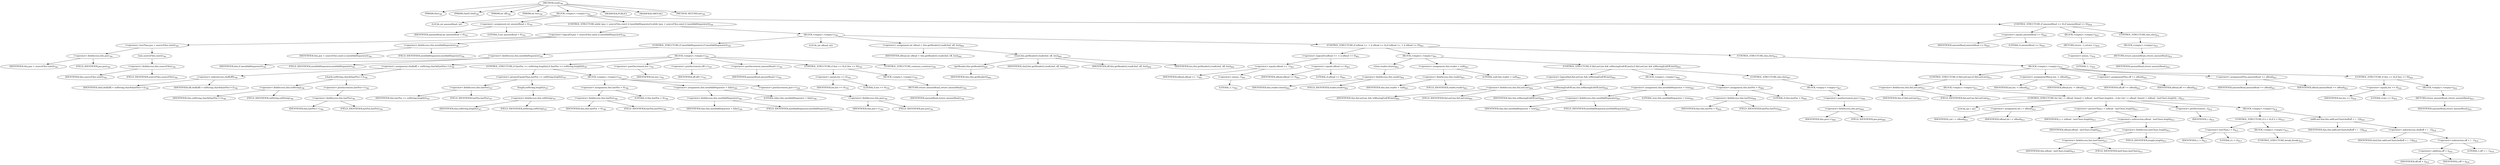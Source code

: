 digraph "read" {  
"1766" [label = <(METHOD,read)<SUB>780</SUB>> ]
"97" [label = <(PARAM,this)<SUB>780</SUB>> ]
"1767" [label = <(PARAM,char[] cbuf)<SUB>780</SUB>> ]
"1768" [label = <(PARAM,int off)<SUB>780</SUB>> ]
"1769" [label = <(PARAM,int len)<SUB>780</SUB>> ]
"1770" [label = <(BLOCK,&lt;empty&gt;,&lt;empty&gt;)<SUB>781</SUB>> ]
"1771" [label = <(LOCAL,int amountRead: int)> ]
"1772" [label = <(&lt;operator&gt;.assignment,int amountRead = 0)<SUB>783</SUB>> ]
"1773" [label = <(IDENTIFIER,amountRead,int amountRead = 0)<SUB>783</SUB>> ]
"1774" [label = <(LITERAL,0,int amountRead = 0)<SUB>783</SUB>> ]
"1775" [label = <(CONTROL_STRUCTURE,while (pos &lt; sourceFiles.size() || (needAddSeparator)),while (pos &lt; sourceFiles.size() || (needAddSeparator)))<SUB>784</SUB>> ]
"1776" [label = <(&lt;operator&gt;.logicalOr,pos &lt; sourceFiles.size() || (needAddSeparator))<SUB>784</SUB>> ]
"1777" [label = <(&lt;operator&gt;.lessThan,pos &lt; sourceFiles.size())<SUB>784</SUB>> ]
"1778" [label = <(&lt;operator&gt;.fieldAccess,this.pos)<SUB>784</SUB>> ]
"1779" [label = <(IDENTIFIER,this,pos &lt; sourceFiles.size())<SUB>784</SUB>> ]
"1780" [label = <(FIELD_IDENTIFIER,pos,pos)<SUB>784</SUB>> ]
"1781" [label = <(size,sourceFiles.size())<SUB>784</SUB>> ]
"1782" [label = <(&lt;operator&gt;.fieldAccess,this.sourceFiles)<SUB>784</SUB>> ]
"1783" [label = <(IDENTIFIER,this,sourceFiles.size())<SUB>784</SUB>> ]
"1784" [label = <(FIELD_IDENTIFIER,sourceFiles,sourceFiles)<SUB>784</SUB>> ]
"1785" [label = <(&lt;operator&gt;.fieldAccess,this.needAddSeparator)<SUB>784</SUB>> ]
"1786" [label = <(IDENTIFIER,this,pos &lt; sourceFiles.size() || (needAddSeparator))<SUB>784</SUB>> ]
"1787" [label = <(FIELD_IDENTIFIER,needAddSeparator,needAddSeparator)<SUB>784</SUB>> ]
"1788" [label = <(BLOCK,&lt;empty&gt;,&lt;empty&gt;)<SUB>784</SUB>> ]
"1789" [label = <(CONTROL_STRUCTURE,if (needAddSeparator),if (needAddSeparator))<SUB>785</SUB>> ]
"1790" [label = <(&lt;operator&gt;.fieldAccess,this.needAddSeparator)<SUB>785</SUB>> ]
"1791" [label = <(IDENTIFIER,this,if (needAddSeparator))<SUB>785</SUB>> ]
"1792" [label = <(FIELD_IDENTIFIER,needAddSeparator,needAddSeparator)<SUB>785</SUB>> ]
"1793" [label = <(BLOCK,&lt;empty&gt;,&lt;empty&gt;)<SUB>785</SUB>> ]
"1794" [label = <(&lt;operator&gt;.assignment,cbuf[off] = eolString.charAt(lastPos++))<SUB>786</SUB>> ]
"1795" [label = <(&lt;operator&gt;.indexAccess,cbuf[off])<SUB>786</SUB>> ]
"1796" [label = <(IDENTIFIER,cbuf,cbuf[off] = eolString.charAt(lastPos++))<SUB>786</SUB>> ]
"1797" [label = <(IDENTIFIER,off,cbuf[off] = eolString.charAt(lastPos++))<SUB>786</SUB>> ]
"1798" [label = <(charAt,eolString.charAt(lastPos++))<SUB>786</SUB>> ]
"1799" [label = <(&lt;operator&gt;.fieldAccess,this.eolString)<SUB>786</SUB>> ]
"1800" [label = <(IDENTIFIER,this,eolString.charAt(lastPos++))<SUB>786</SUB>> ]
"1801" [label = <(FIELD_IDENTIFIER,eolString,eolString)<SUB>786</SUB>> ]
"1802" [label = <(&lt;operator&gt;.postIncrement,lastPos++)<SUB>786</SUB>> ]
"1803" [label = <(&lt;operator&gt;.fieldAccess,this.lastPos)<SUB>786</SUB>> ]
"1804" [label = <(IDENTIFIER,this,lastPos++)<SUB>786</SUB>> ]
"1805" [label = <(FIELD_IDENTIFIER,lastPos,lastPos)<SUB>786</SUB>> ]
"1806" [label = <(CONTROL_STRUCTURE,if (lastPos &gt;= eolString.length()),if (lastPos &gt;= eolString.length()))<SUB>787</SUB>> ]
"1807" [label = <(&lt;operator&gt;.greaterEqualsThan,lastPos &gt;= eolString.length())<SUB>787</SUB>> ]
"1808" [label = <(&lt;operator&gt;.fieldAccess,this.lastPos)<SUB>787</SUB>> ]
"1809" [label = <(IDENTIFIER,this,lastPos &gt;= eolString.length())<SUB>787</SUB>> ]
"1810" [label = <(FIELD_IDENTIFIER,lastPos,lastPos)<SUB>787</SUB>> ]
"1811" [label = <(length,eolString.length())<SUB>787</SUB>> ]
"1812" [label = <(&lt;operator&gt;.fieldAccess,this.eolString)<SUB>787</SUB>> ]
"1813" [label = <(IDENTIFIER,this,eolString.length())<SUB>787</SUB>> ]
"1814" [label = <(FIELD_IDENTIFIER,eolString,eolString)<SUB>787</SUB>> ]
"1815" [label = <(BLOCK,&lt;empty&gt;,&lt;empty&gt;)<SUB>787</SUB>> ]
"1816" [label = <(&lt;operator&gt;.assignment,this.lastPos = 0)<SUB>788</SUB>> ]
"1817" [label = <(&lt;operator&gt;.fieldAccess,this.lastPos)<SUB>788</SUB>> ]
"1818" [label = <(IDENTIFIER,this,this.lastPos = 0)<SUB>788</SUB>> ]
"1819" [label = <(FIELD_IDENTIFIER,lastPos,lastPos)<SUB>788</SUB>> ]
"1820" [label = <(LITERAL,0,this.lastPos = 0)<SUB>788</SUB>> ]
"1821" [label = <(&lt;operator&gt;.assignment,this.needAddSeparator = false)<SUB>789</SUB>> ]
"1822" [label = <(&lt;operator&gt;.fieldAccess,this.needAddSeparator)<SUB>789</SUB>> ]
"1823" [label = <(IDENTIFIER,this,this.needAddSeparator = false)<SUB>789</SUB>> ]
"1824" [label = <(FIELD_IDENTIFIER,needAddSeparator,needAddSeparator)<SUB>789</SUB>> ]
"1825" [label = <(LITERAL,false,this.needAddSeparator = false)<SUB>789</SUB>> ]
"1826" [label = <(&lt;operator&gt;.postIncrement,pos++)<SUB>790</SUB>> ]
"1827" [label = <(&lt;operator&gt;.fieldAccess,this.pos)<SUB>790</SUB>> ]
"1828" [label = <(IDENTIFIER,this,pos++)<SUB>790</SUB>> ]
"1829" [label = <(FIELD_IDENTIFIER,pos,pos)<SUB>790</SUB>> ]
"1830" [label = <(&lt;operator&gt;.postDecrement,len--)<SUB>792</SUB>> ]
"1831" [label = <(IDENTIFIER,len,len--)<SUB>792</SUB>> ]
"1832" [label = <(&lt;operator&gt;.postIncrement,off++)<SUB>793</SUB>> ]
"1833" [label = <(IDENTIFIER,off,off++)<SUB>793</SUB>> ]
"1834" [label = <(&lt;operator&gt;.postIncrement,amountRead++)<SUB>794</SUB>> ]
"1835" [label = <(IDENTIFIER,amountRead,amountRead++)<SUB>794</SUB>> ]
"1836" [label = <(CONTROL_STRUCTURE,if (len == 0),if (len == 0))<SUB>795</SUB>> ]
"1837" [label = <(&lt;operator&gt;.equals,len == 0)<SUB>795</SUB>> ]
"1838" [label = <(IDENTIFIER,len,len == 0)<SUB>795</SUB>> ]
"1839" [label = <(LITERAL,0,len == 0)<SUB>795</SUB>> ]
"1840" [label = <(BLOCK,&lt;empty&gt;,&lt;empty&gt;)<SUB>795</SUB>> ]
"1841" [label = <(RETURN,return amountRead;,return amountRead;)<SUB>796</SUB>> ]
"1842" [label = <(IDENTIFIER,amountRead,return amountRead;)<SUB>796</SUB>> ]
"1843" [label = <(CONTROL_STRUCTURE,continue;,continue;)<SUB>798</SUB>> ]
"1844" [label = <(LOCAL,int nRead: int)> ]
"1845" [label = <(&lt;operator&gt;.assignment,int nRead = this.getReader().read(cbuf, off, len))<SUB>800</SUB>> ]
"1846" [label = <(IDENTIFIER,nRead,int nRead = this.getReader().read(cbuf, off, len))<SUB>800</SUB>> ]
"1847" [label = <(read,this.getReader().read(cbuf, off, len))<SUB>800</SUB>> ]
"1848" [label = <(getReader,this.getReader())<SUB>800</SUB>> ]
"96" [label = <(IDENTIFIER,this,this.getReader())<SUB>800</SUB>> ]
"1849" [label = <(IDENTIFIER,cbuf,this.getReader().read(cbuf, off, len))<SUB>800</SUB>> ]
"1850" [label = <(IDENTIFIER,off,this.getReader().read(cbuf, off, len))<SUB>800</SUB>> ]
"1851" [label = <(IDENTIFIER,len,this.getReader().read(cbuf, off, len))<SUB>800</SUB>> ]
"1852" [label = <(CONTROL_STRUCTURE,if (nRead == -1 || nRead == 0),if (nRead == -1 || nRead == 0))<SUB>801</SUB>> ]
"1853" [label = <(&lt;operator&gt;.logicalOr,nRead == -1 || nRead == 0)<SUB>801</SUB>> ]
"1854" [label = <(&lt;operator&gt;.equals,nRead == -1)<SUB>801</SUB>> ]
"1855" [label = <(IDENTIFIER,nRead,nRead == -1)<SUB>801</SUB>> ]
"1856" [label = <(&lt;operator&gt;.minus,-1)<SUB>801</SUB>> ]
"1857" [label = <(LITERAL,1,-1)<SUB>801</SUB>> ]
"1858" [label = <(&lt;operator&gt;.equals,nRead == 0)<SUB>801</SUB>> ]
"1859" [label = <(IDENTIFIER,nRead,nRead == 0)<SUB>801</SUB>> ]
"1860" [label = <(LITERAL,0,nRead == 0)<SUB>801</SUB>> ]
"1861" [label = <(BLOCK,&lt;empty&gt;,&lt;empty&gt;)<SUB>801</SUB>> ]
"1862" [label = <(close,reader.close())<SUB>802</SUB>> ]
"1863" [label = <(&lt;operator&gt;.fieldAccess,this.reader)<SUB>802</SUB>> ]
"1864" [label = <(IDENTIFIER,this,reader.close())<SUB>802</SUB>> ]
"1865" [label = <(FIELD_IDENTIFIER,reader,reader)<SUB>802</SUB>> ]
"1866" [label = <(&lt;operator&gt;.assignment,this.reader = null)<SUB>803</SUB>> ]
"1867" [label = <(&lt;operator&gt;.fieldAccess,this.reader)<SUB>803</SUB>> ]
"1868" [label = <(IDENTIFIER,this,this.reader = null)<SUB>803</SUB>> ]
"1869" [label = <(FIELD_IDENTIFIER,reader,reader)<SUB>803</SUB>> ]
"1870" [label = <(LITERAL,null,this.reader = null)<SUB>803</SUB>> ]
"1871" [label = <(CONTROL_STRUCTURE,if (fixLastLine &amp;&amp; isMissingEndOfLine()),if (fixLastLine &amp;&amp; isMissingEndOfLine()))<SUB>804</SUB>> ]
"1872" [label = <(&lt;operator&gt;.logicalAnd,fixLastLine &amp;&amp; isMissingEndOfLine())<SUB>804</SUB>> ]
"1873" [label = <(&lt;operator&gt;.fieldAccess,this.fixLastLine)<SUB>804</SUB>> ]
"1874" [label = <(IDENTIFIER,this,fixLastLine &amp;&amp; isMissingEndOfLine())<SUB>804</SUB>> ]
"1875" [label = <(FIELD_IDENTIFIER,fixLastLine,fixLastLine)<SUB>804</SUB>> ]
"1876" [label = <(isMissingEndOfLine,this.isMissingEndOfLine())<SUB>804</SUB>> ]
"98" [label = <(IDENTIFIER,this,this.isMissingEndOfLine())<SUB>804</SUB>> ]
"1877" [label = <(BLOCK,&lt;empty&gt;,&lt;empty&gt;)<SUB>804</SUB>> ]
"1878" [label = <(&lt;operator&gt;.assignment,this.needAddSeparator = true)<SUB>805</SUB>> ]
"1879" [label = <(&lt;operator&gt;.fieldAccess,this.needAddSeparator)<SUB>805</SUB>> ]
"1880" [label = <(IDENTIFIER,this,this.needAddSeparator = true)<SUB>805</SUB>> ]
"1881" [label = <(FIELD_IDENTIFIER,needAddSeparator,needAddSeparator)<SUB>805</SUB>> ]
"1882" [label = <(LITERAL,true,this.needAddSeparator = true)<SUB>805</SUB>> ]
"1883" [label = <(&lt;operator&gt;.assignment,this.lastPos = 0)<SUB>806</SUB>> ]
"1884" [label = <(&lt;operator&gt;.fieldAccess,this.lastPos)<SUB>806</SUB>> ]
"1885" [label = <(IDENTIFIER,this,this.lastPos = 0)<SUB>806</SUB>> ]
"1886" [label = <(FIELD_IDENTIFIER,lastPos,lastPos)<SUB>806</SUB>> ]
"1887" [label = <(LITERAL,0,this.lastPos = 0)<SUB>806</SUB>> ]
"1888" [label = <(CONTROL_STRUCTURE,else,else)<SUB>807</SUB>> ]
"1889" [label = <(BLOCK,&lt;empty&gt;,&lt;empty&gt;)<SUB>807</SUB>> ]
"1890" [label = <(&lt;operator&gt;.postIncrement,pos++)<SUB>808</SUB>> ]
"1891" [label = <(&lt;operator&gt;.fieldAccess,this.pos)<SUB>808</SUB>> ]
"1892" [label = <(IDENTIFIER,this,pos++)<SUB>808</SUB>> ]
"1893" [label = <(FIELD_IDENTIFIER,pos,pos)<SUB>808</SUB>> ]
"1894" [label = <(CONTROL_STRUCTURE,else,else)<SUB>810</SUB>> ]
"1895" [label = <(BLOCK,&lt;empty&gt;,&lt;empty&gt;)<SUB>810</SUB>> ]
"1896" [label = <(CONTROL_STRUCTURE,if (fixLastLine),if (fixLastLine))<SUB>811</SUB>> ]
"1897" [label = <(&lt;operator&gt;.fieldAccess,this.fixLastLine)<SUB>811</SUB>> ]
"1898" [label = <(IDENTIFIER,this,if (fixLastLine))<SUB>811</SUB>> ]
"1899" [label = <(FIELD_IDENTIFIER,fixLastLine,fixLastLine)<SUB>811</SUB>> ]
"1900" [label = <(BLOCK,&lt;empty&gt;,&lt;empty&gt;)<SUB>811</SUB>> ]
"1901" [label = <(CONTROL_STRUCTURE,for (int i = nRead; Some(i &gt; (nRead - lastChars.length)); --i),for (int i = nRead; Some(i &gt; (nRead - lastChars.length)); --i))<SUB>812</SUB>> ]
"1902" [label = <(LOCAL,int i: int)> ]
"1903" [label = <(&lt;operator&gt;.assignment,int i = nRead)<SUB>812</SUB>> ]
"1904" [label = <(IDENTIFIER,i,int i = nRead)<SUB>812</SUB>> ]
"1905" [label = <(IDENTIFIER,nRead,int i = nRead)<SUB>812</SUB>> ]
"1906" [label = <(&lt;operator&gt;.greaterThan,i &gt; (nRead - lastChars.length))<SUB>813</SUB>> ]
"1907" [label = <(IDENTIFIER,i,i &gt; (nRead - lastChars.length))<SUB>813</SUB>> ]
"1908" [label = <(&lt;operator&gt;.subtraction,nRead - lastChars.length)<SUB>813</SUB>> ]
"1909" [label = <(IDENTIFIER,nRead,nRead - lastChars.length)<SUB>813</SUB>> ]
"1910" [label = <(&lt;operator&gt;.fieldAccess,lastChars.length)<SUB>813</SUB>> ]
"1911" [label = <(&lt;operator&gt;.fieldAccess,this.lastChars)<SUB>813</SUB>> ]
"1912" [label = <(IDENTIFIER,this,nRead - lastChars.length)<SUB>813</SUB>> ]
"1913" [label = <(FIELD_IDENTIFIER,lastChars,lastChars)<SUB>813</SUB>> ]
"1914" [label = <(FIELD_IDENTIFIER,length,length)<SUB>813</SUB>> ]
"1915" [label = <(&lt;operator&gt;.preDecrement,--i)<SUB>814</SUB>> ]
"1916" [label = <(IDENTIFIER,i,--i)<SUB>814</SUB>> ]
"1917" [label = <(BLOCK,&lt;empty&gt;,&lt;empty&gt;)<SUB>814</SUB>> ]
"1918" [label = <(CONTROL_STRUCTURE,if (i &lt; 0),if (i &lt; 0))<SUB>815</SUB>> ]
"1919" [label = <(&lt;operator&gt;.lessThan,i &lt; 0)<SUB>815</SUB>> ]
"1920" [label = <(IDENTIFIER,i,i &lt; 0)<SUB>815</SUB>> ]
"1921" [label = <(LITERAL,0,i &lt; 0)<SUB>815</SUB>> ]
"1922" [label = <(BLOCK,&lt;empty&gt;,&lt;empty&gt;)<SUB>815</SUB>> ]
"1923" [label = <(CONTROL_STRUCTURE,break;,break;)<SUB>816</SUB>> ]
"1924" [label = <(addLastChar,this.addLastChar(cbuf[off + i - 1]))<SUB>818</SUB>> ]
"99" [label = <(IDENTIFIER,this,this.addLastChar(cbuf[off + i - 1]))<SUB>818</SUB>> ]
"1925" [label = <(&lt;operator&gt;.indexAccess,cbuf[off + i - 1])<SUB>818</SUB>> ]
"1926" [label = <(IDENTIFIER,cbuf,this.addLastChar(cbuf[off + i - 1]))<SUB>818</SUB>> ]
"1927" [label = <(&lt;operator&gt;.subtraction,off + i - 1)<SUB>818</SUB>> ]
"1928" [label = <(&lt;operator&gt;.addition,off + i)<SUB>818</SUB>> ]
"1929" [label = <(IDENTIFIER,off,off + i)<SUB>818</SUB>> ]
"1930" [label = <(IDENTIFIER,i,off + i)<SUB>818</SUB>> ]
"1931" [label = <(LITERAL,1,off + i - 1)<SUB>818</SUB>> ]
"1932" [label = <(&lt;operator&gt;.assignmentMinus,len -= nRead)<SUB>821</SUB>> ]
"1933" [label = <(IDENTIFIER,len,len -= nRead)<SUB>821</SUB>> ]
"1934" [label = <(IDENTIFIER,nRead,len -= nRead)<SUB>821</SUB>> ]
"1935" [label = <(&lt;operator&gt;.assignmentPlus,off += nRead)<SUB>822</SUB>> ]
"1936" [label = <(IDENTIFIER,off,off += nRead)<SUB>822</SUB>> ]
"1937" [label = <(IDENTIFIER,nRead,off += nRead)<SUB>822</SUB>> ]
"1938" [label = <(&lt;operator&gt;.assignmentPlus,amountRead += nRead)<SUB>823</SUB>> ]
"1939" [label = <(IDENTIFIER,amountRead,amountRead += nRead)<SUB>823</SUB>> ]
"1940" [label = <(IDENTIFIER,nRead,amountRead += nRead)<SUB>823</SUB>> ]
"1941" [label = <(CONTROL_STRUCTURE,if (len == 0),if (len == 0))<SUB>824</SUB>> ]
"1942" [label = <(&lt;operator&gt;.equals,len == 0)<SUB>824</SUB>> ]
"1943" [label = <(IDENTIFIER,len,len == 0)<SUB>824</SUB>> ]
"1944" [label = <(LITERAL,0,len == 0)<SUB>824</SUB>> ]
"1945" [label = <(BLOCK,&lt;empty&gt;,&lt;empty&gt;)<SUB>824</SUB>> ]
"1946" [label = <(RETURN,return amountRead;,return amountRead;)<SUB>825</SUB>> ]
"1947" [label = <(IDENTIFIER,amountRead,return amountRead;)<SUB>825</SUB>> ]
"1948" [label = <(CONTROL_STRUCTURE,if (amountRead == 0),if (amountRead == 0))<SUB>829</SUB>> ]
"1949" [label = <(&lt;operator&gt;.equals,amountRead == 0)<SUB>829</SUB>> ]
"1950" [label = <(IDENTIFIER,amountRead,amountRead == 0)<SUB>829</SUB>> ]
"1951" [label = <(LITERAL,0,amountRead == 0)<SUB>829</SUB>> ]
"1952" [label = <(BLOCK,&lt;empty&gt;,&lt;empty&gt;)<SUB>829</SUB>> ]
"1953" [label = <(RETURN,return -1;,return -1;)<SUB>830</SUB>> ]
"1954" [label = <(&lt;operator&gt;.minus,-1)<SUB>830</SUB>> ]
"1955" [label = <(LITERAL,1,-1)<SUB>830</SUB>> ]
"1956" [label = <(CONTROL_STRUCTURE,else,else)<SUB>831</SUB>> ]
"1957" [label = <(BLOCK,&lt;empty&gt;,&lt;empty&gt;)<SUB>831</SUB>> ]
"1958" [label = <(RETURN,return amountRead;,return amountRead;)<SUB>832</SUB>> ]
"1959" [label = <(IDENTIFIER,amountRead,return amountRead;)<SUB>832</SUB>> ]
"1960" [label = <(MODIFIER,PUBLIC)> ]
"1961" [label = <(MODIFIER,VIRTUAL)> ]
"1962" [label = <(METHOD_RETURN,int)<SUB>780</SUB>> ]
  "1766" -> "97" 
  "1766" -> "1767" 
  "1766" -> "1768" 
  "1766" -> "1769" 
  "1766" -> "1770" 
  "1766" -> "1960" 
  "1766" -> "1961" 
  "1766" -> "1962" 
  "1770" -> "1771" 
  "1770" -> "1772" 
  "1770" -> "1775" 
  "1770" -> "1948" 
  "1772" -> "1773" 
  "1772" -> "1774" 
  "1775" -> "1776" 
  "1775" -> "1788" 
  "1776" -> "1777" 
  "1776" -> "1785" 
  "1777" -> "1778" 
  "1777" -> "1781" 
  "1778" -> "1779" 
  "1778" -> "1780" 
  "1781" -> "1782" 
  "1782" -> "1783" 
  "1782" -> "1784" 
  "1785" -> "1786" 
  "1785" -> "1787" 
  "1788" -> "1789" 
  "1788" -> "1844" 
  "1788" -> "1845" 
  "1788" -> "1852" 
  "1789" -> "1790" 
  "1789" -> "1793" 
  "1790" -> "1791" 
  "1790" -> "1792" 
  "1793" -> "1794" 
  "1793" -> "1806" 
  "1793" -> "1830" 
  "1793" -> "1832" 
  "1793" -> "1834" 
  "1793" -> "1836" 
  "1793" -> "1843" 
  "1794" -> "1795" 
  "1794" -> "1798" 
  "1795" -> "1796" 
  "1795" -> "1797" 
  "1798" -> "1799" 
  "1798" -> "1802" 
  "1799" -> "1800" 
  "1799" -> "1801" 
  "1802" -> "1803" 
  "1803" -> "1804" 
  "1803" -> "1805" 
  "1806" -> "1807" 
  "1806" -> "1815" 
  "1807" -> "1808" 
  "1807" -> "1811" 
  "1808" -> "1809" 
  "1808" -> "1810" 
  "1811" -> "1812" 
  "1812" -> "1813" 
  "1812" -> "1814" 
  "1815" -> "1816" 
  "1815" -> "1821" 
  "1815" -> "1826" 
  "1816" -> "1817" 
  "1816" -> "1820" 
  "1817" -> "1818" 
  "1817" -> "1819" 
  "1821" -> "1822" 
  "1821" -> "1825" 
  "1822" -> "1823" 
  "1822" -> "1824" 
  "1826" -> "1827" 
  "1827" -> "1828" 
  "1827" -> "1829" 
  "1830" -> "1831" 
  "1832" -> "1833" 
  "1834" -> "1835" 
  "1836" -> "1837" 
  "1836" -> "1840" 
  "1837" -> "1838" 
  "1837" -> "1839" 
  "1840" -> "1841" 
  "1841" -> "1842" 
  "1845" -> "1846" 
  "1845" -> "1847" 
  "1847" -> "1848" 
  "1847" -> "1849" 
  "1847" -> "1850" 
  "1847" -> "1851" 
  "1848" -> "96" 
  "1852" -> "1853" 
  "1852" -> "1861" 
  "1852" -> "1894" 
  "1853" -> "1854" 
  "1853" -> "1858" 
  "1854" -> "1855" 
  "1854" -> "1856" 
  "1856" -> "1857" 
  "1858" -> "1859" 
  "1858" -> "1860" 
  "1861" -> "1862" 
  "1861" -> "1866" 
  "1861" -> "1871" 
  "1862" -> "1863" 
  "1863" -> "1864" 
  "1863" -> "1865" 
  "1866" -> "1867" 
  "1866" -> "1870" 
  "1867" -> "1868" 
  "1867" -> "1869" 
  "1871" -> "1872" 
  "1871" -> "1877" 
  "1871" -> "1888" 
  "1872" -> "1873" 
  "1872" -> "1876" 
  "1873" -> "1874" 
  "1873" -> "1875" 
  "1876" -> "98" 
  "1877" -> "1878" 
  "1877" -> "1883" 
  "1878" -> "1879" 
  "1878" -> "1882" 
  "1879" -> "1880" 
  "1879" -> "1881" 
  "1883" -> "1884" 
  "1883" -> "1887" 
  "1884" -> "1885" 
  "1884" -> "1886" 
  "1888" -> "1889" 
  "1889" -> "1890" 
  "1890" -> "1891" 
  "1891" -> "1892" 
  "1891" -> "1893" 
  "1894" -> "1895" 
  "1895" -> "1896" 
  "1895" -> "1932" 
  "1895" -> "1935" 
  "1895" -> "1938" 
  "1895" -> "1941" 
  "1896" -> "1897" 
  "1896" -> "1900" 
  "1897" -> "1898" 
  "1897" -> "1899" 
  "1900" -> "1901" 
  "1901" -> "1902" 
  "1901" -> "1903" 
  "1901" -> "1906" 
  "1901" -> "1915" 
  "1901" -> "1917" 
  "1903" -> "1904" 
  "1903" -> "1905" 
  "1906" -> "1907" 
  "1906" -> "1908" 
  "1908" -> "1909" 
  "1908" -> "1910" 
  "1910" -> "1911" 
  "1910" -> "1914" 
  "1911" -> "1912" 
  "1911" -> "1913" 
  "1915" -> "1916" 
  "1917" -> "1918" 
  "1917" -> "1924" 
  "1918" -> "1919" 
  "1918" -> "1922" 
  "1919" -> "1920" 
  "1919" -> "1921" 
  "1922" -> "1923" 
  "1924" -> "99" 
  "1924" -> "1925" 
  "1925" -> "1926" 
  "1925" -> "1927" 
  "1927" -> "1928" 
  "1927" -> "1931" 
  "1928" -> "1929" 
  "1928" -> "1930" 
  "1932" -> "1933" 
  "1932" -> "1934" 
  "1935" -> "1936" 
  "1935" -> "1937" 
  "1938" -> "1939" 
  "1938" -> "1940" 
  "1941" -> "1942" 
  "1941" -> "1945" 
  "1942" -> "1943" 
  "1942" -> "1944" 
  "1945" -> "1946" 
  "1946" -> "1947" 
  "1948" -> "1949" 
  "1948" -> "1952" 
  "1948" -> "1956" 
  "1949" -> "1950" 
  "1949" -> "1951" 
  "1952" -> "1953" 
  "1953" -> "1954" 
  "1954" -> "1955" 
  "1956" -> "1957" 
  "1957" -> "1958" 
  "1958" -> "1959" 
}
